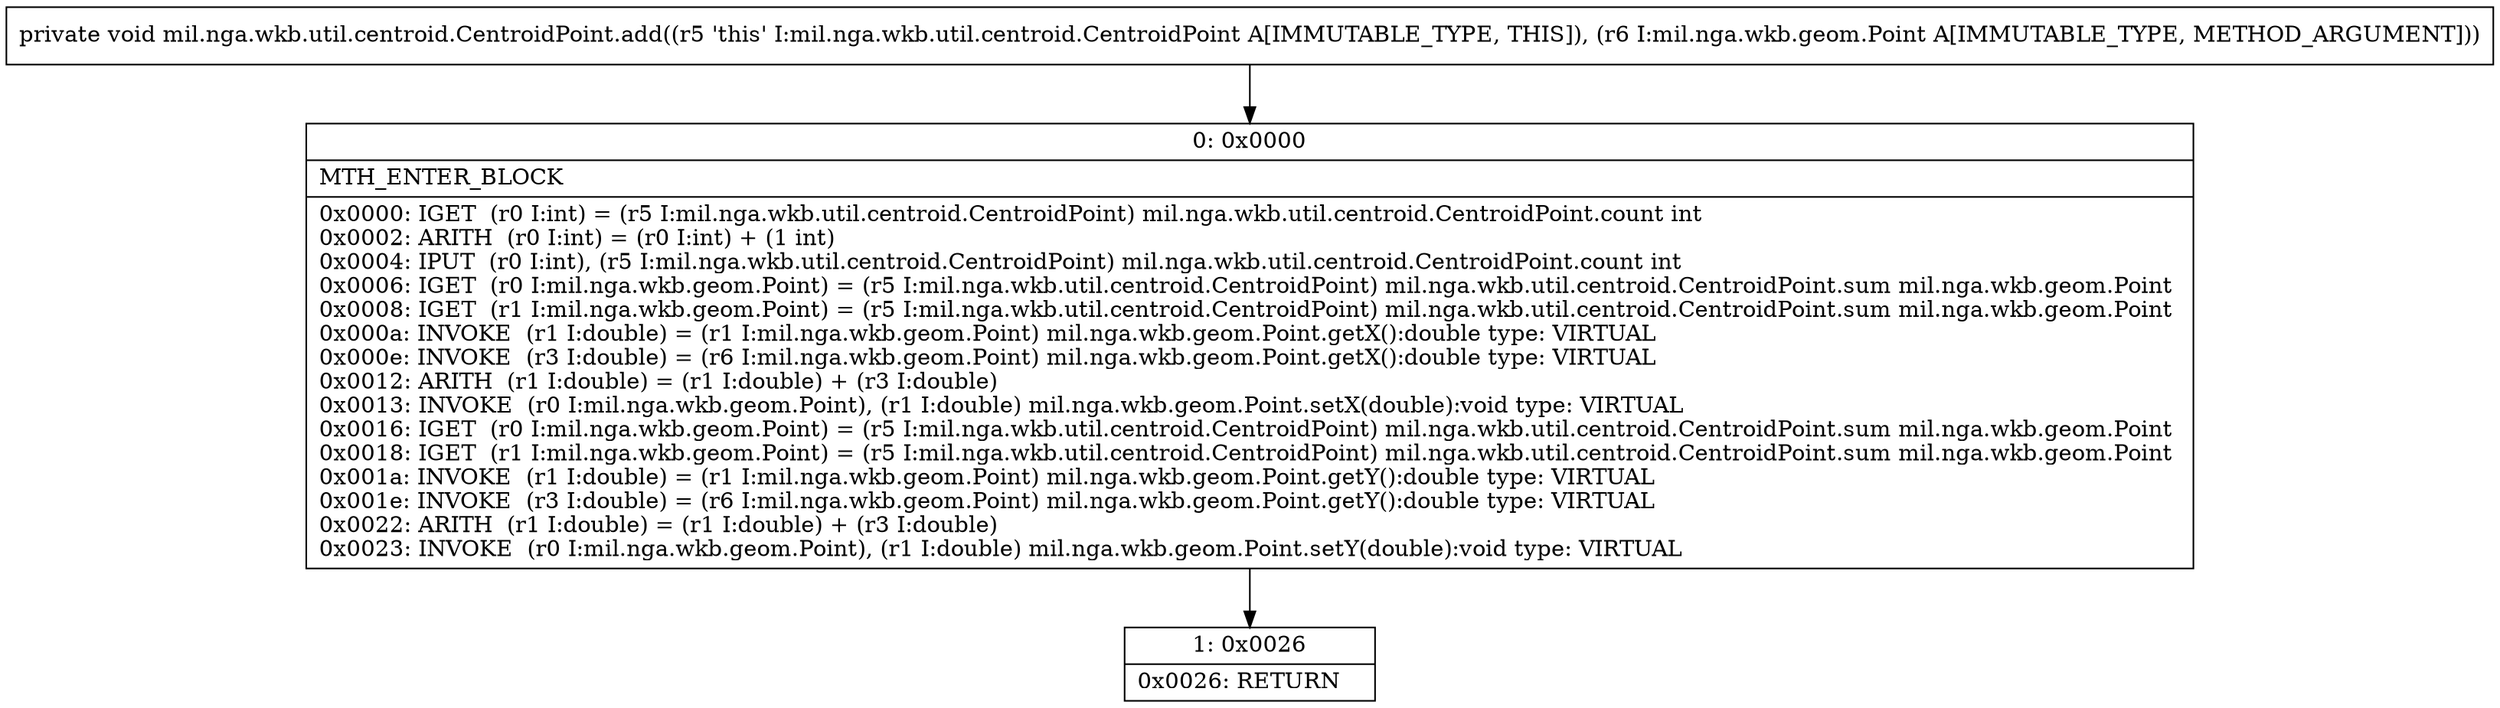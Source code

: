 digraph "CFG formil.nga.wkb.util.centroid.CentroidPoint.add(Lmil\/nga\/wkb\/geom\/Point;)V" {
Node_0 [shape=record,label="{0\:\ 0x0000|MTH_ENTER_BLOCK\l|0x0000: IGET  (r0 I:int) = (r5 I:mil.nga.wkb.util.centroid.CentroidPoint) mil.nga.wkb.util.centroid.CentroidPoint.count int \l0x0002: ARITH  (r0 I:int) = (r0 I:int) + (1 int) \l0x0004: IPUT  (r0 I:int), (r5 I:mil.nga.wkb.util.centroid.CentroidPoint) mil.nga.wkb.util.centroid.CentroidPoint.count int \l0x0006: IGET  (r0 I:mil.nga.wkb.geom.Point) = (r5 I:mil.nga.wkb.util.centroid.CentroidPoint) mil.nga.wkb.util.centroid.CentroidPoint.sum mil.nga.wkb.geom.Point \l0x0008: IGET  (r1 I:mil.nga.wkb.geom.Point) = (r5 I:mil.nga.wkb.util.centroid.CentroidPoint) mil.nga.wkb.util.centroid.CentroidPoint.sum mil.nga.wkb.geom.Point \l0x000a: INVOKE  (r1 I:double) = (r1 I:mil.nga.wkb.geom.Point) mil.nga.wkb.geom.Point.getX():double type: VIRTUAL \l0x000e: INVOKE  (r3 I:double) = (r6 I:mil.nga.wkb.geom.Point) mil.nga.wkb.geom.Point.getX():double type: VIRTUAL \l0x0012: ARITH  (r1 I:double) = (r1 I:double) + (r3 I:double) \l0x0013: INVOKE  (r0 I:mil.nga.wkb.geom.Point), (r1 I:double) mil.nga.wkb.geom.Point.setX(double):void type: VIRTUAL \l0x0016: IGET  (r0 I:mil.nga.wkb.geom.Point) = (r5 I:mil.nga.wkb.util.centroid.CentroidPoint) mil.nga.wkb.util.centroid.CentroidPoint.sum mil.nga.wkb.geom.Point \l0x0018: IGET  (r1 I:mil.nga.wkb.geom.Point) = (r5 I:mil.nga.wkb.util.centroid.CentroidPoint) mil.nga.wkb.util.centroid.CentroidPoint.sum mil.nga.wkb.geom.Point \l0x001a: INVOKE  (r1 I:double) = (r1 I:mil.nga.wkb.geom.Point) mil.nga.wkb.geom.Point.getY():double type: VIRTUAL \l0x001e: INVOKE  (r3 I:double) = (r6 I:mil.nga.wkb.geom.Point) mil.nga.wkb.geom.Point.getY():double type: VIRTUAL \l0x0022: ARITH  (r1 I:double) = (r1 I:double) + (r3 I:double) \l0x0023: INVOKE  (r0 I:mil.nga.wkb.geom.Point), (r1 I:double) mil.nga.wkb.geom.Point.setY(double):void type: VIRTUAL \l}"];
Node_1 [shape=record,label="{1\:\ 0x0026|0x0026: RETURN   \l}"];
MethodNode[shape=record,label="{private void mil.nga.wkb.util.centroid.CentroidPoint.add((r5 'this' I:mil.nga.wkb.util.centroid.CentroidPoint A[IMMUTABLE_TYPE, THIS]), (r6 I:mil.nga.wkb.geom.Point A[IMMUTABLE_TYPE, METHOD_ARGUMENT])) }"];
MethodNode -> Node_0;
Node_0 -> Node_1;
}

